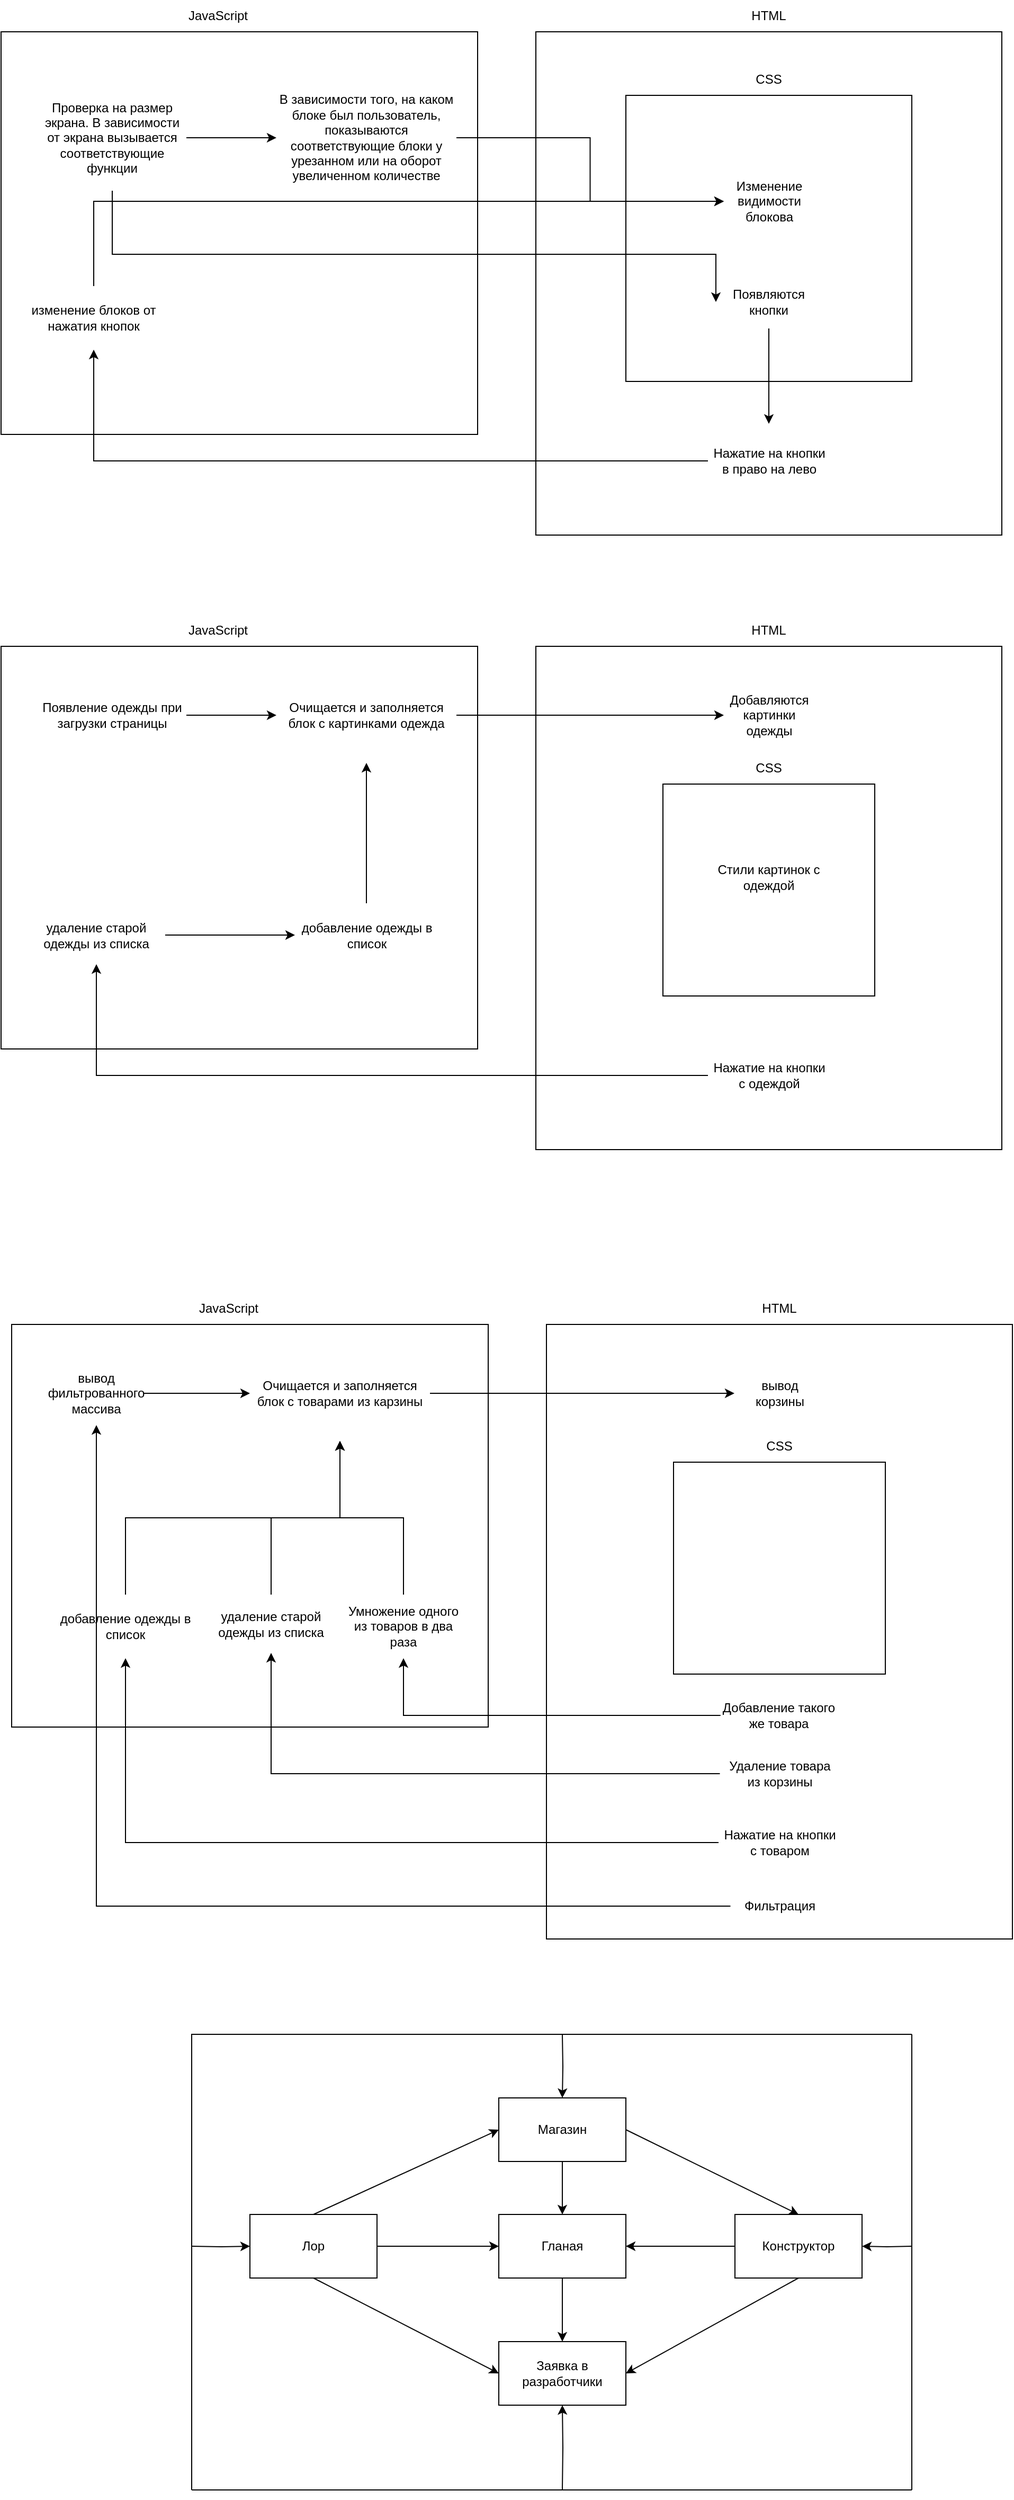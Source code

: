 <mxfile version="25.0.3">
  <diagram name="Страница — 1" id="brb0yX7rdHHqOFLEQjut">
    <mxGraphModel dx="1374" dy="625" grid="1" gridSize="10" guides="1" tooltips="1" connect="1" arrows="1" fold="1" page="1" pageScale="1" pageWidth="827" pageHeight="1169" math="0" shadow="0">
      <root>
        <mxCell id="0" />
        <mxCell id="1" parent="0" />
        <mxCell id="AYspyRgMMPXXdntxx2pI-92" style="edgeStyle=orthogonalEdgeStyle;rounded=0;orthogonalLoop=1;jettySize=auto;html=1;entryX=0.5;entryY=0;entryDx=0;entryDy=0;" edge="1" parent="1" target="AYspyRgMMPXXdntxx2pI-77">
          <mxGeometry relative="1" as="geometry">
            <mxPoint x="590" y="2080" as="sourcePoint" />
          </mxGeometry>
        </mxCell>
        <mxCell id="AYspyRgMMPXXdntxx2pI-93" style="edgeStyle=orthogonalEdgeStyle;rounded=0;orthogonalLoop=1;jettySize=auto;html=1;entryX=1;entryY=0.5;entryDx=0;entryDy=0;" edge="1" parent="1" target="AYspyRgMMPXXdntxx2pI-79">
          <mxGeometry relative="1" as="geometry">
            <mxPoint x="920" y="2280" as="sourcePoint" />
          </mxGeometry>
        </mxCell>
        <mxCell id="AYspyRgMMPXXdntxx2pI-94" style="edgeStyle=orthogonalEdgeStyle;rounded=0;orthogonalLoop=1;jettySize=auto;html=1;entryX=0.5;entryY=1;entryDx=0;entryDy=0;" edge="1" parent="1" target="AYspyRgMMPXXdntxx2pI-81">
          <mxGeometry relative="1" as="geometry">
            <mxPoint x="590" y="2510" as="sourcePoint" />
          </mxGeometry>
        </mxCell>
        <mxCell id="AYspyRgMMPXXdntxx2pI-95" style="edgeStyle=orthogonalEdgeStyle;rounded=0;orthogonalLoop=1;jettySize=auto;html=1;entryX=0;entryY=0.5;entryDx=0;entryDy=0;" edge="1" parent="1" target="AYspyRgMMPXXdntxx2pI-80">
          <mxGeometry relative="1" as="geometry">
            <mxPoint x="240" y="2280" as="sourcePoint" />
          </mxGeometry>
        </mxCell>
        <mxCell id="AYspyRgMMPXXdntxx2pI-15" value="" style="rounded=0;whiteSpace=wrap;html=1;" vertex="1" parent="1">
          <mxGeometry x="565" y="190" width="440" height="475" as="geometry" />
        </mxCell>
        <mxCell id="AYspyRgMMPXXdntxx2pI-10" value="" style="whiteSpace=wrap;html=1;aspect=fixed;" vertex="1" parent="1">
          <mxGeometry x="650" y="250" width="270" height="270" as="geometry" />
        </mxCell>
        <mxCell id="AYspyRgMMPXXdntxx2pI-1" value="" style="rounded=0;whiteSpace=wrap;html=1;" vertex="1" parent="1">
          <mxGeometry x="60" y="190" width="450" height="380" as="geometry" />
        </mxCell>
        <mxCell id="AYspyRgMMPXXdntxx2pI-3" value="JavaScript" style="text;html=1;align=center;verticalAlign=middle;whiteSpace=wrap;rounded=0;" vertex="1" parent="1">
          <mxGeometry x="235" y="160" width="60" height="30" as="geometry" />
        </mxCell>
        <mxCell id="AYspyRgMMPXXdntxx2pI-9" style="edgeStyle=orthogonalEdgeStyle;rounded=0;orthogonalLoop=1;jettySize=auto;html=1;exitX=1;exitY=0.5;exitDx=0;exitDy=0;entryX=0;entryY=0.5;entryDx=0;entryDy=0;" edge="1" parent="1" source="AYspyRgMMPXXdntxx2pI-6" target="AYspyRgMMPXXdntxx2pI-8">
          <mxGeometry relative="1" as="geometry" />
        </mxCell>
        <mxCell id="AYspyRgMMPXXdntxx2pI-14" style="edgeStyle=orthogonalEdgeStyle;rounded=0;orthogonalLoop=1;jettySize=auto;html=1;exitX=0.5;exitY=1;exitDx=0;exitDy=0;entryX=0;entryY=0.5;entryDx=0;entryDy=0;" edge="1" parent="1" source="AYspyRgMMPXXdntxx2pI-6" target="AYspyRgMMPXXdntxx2pI-13">
          <mxGeometry relative="1" as="geometry">
            <Array as="points">
              <mxPoint x="165" y="400" />
              <mxPoint x="735" y="400" />
            </Array>
          </mxGeometry>
        </mxCell>
        <mxCell id="AYspyRgMMPXXdntxx2pI-6" value="Проверка на размер экрана. В зависимости от экрана вызывается соответствующие функции" style="text;html=1;align=center;verticalAlign=middle;whiteSpace=wrap;rounded=0;" vertex="1" parent="1">
          <mxGeometry x="95" y="240" width="140" height="100" as="geometry" />
        </mxCell>
        <mxCell id="AYspyRgMMPXXdntxx2pI-7" value="Изменение видимости блокова" style="text;html=1;align=center;verticalAlign=middle;whiteSpace=wrap;rounded=0;" vertex="1" parent="1">
          <mxGeometry x="742.5" y="322.5" width="85" height="55" as="geometry" />
        </mxCell>
        <mxCell id="AYspyRgMMPXXdntxx2pI-11" style="edgeStyle=orthogonalEdgeStyle;rounded=0;orthogonalLoop=1;jettySize=auto;html=1;exitX=1;exitY=0.5;exitDx=0;exitDy=0;" edge="1" parent="1" source="AYspyRgMMPXXdntxx2pI-8" target="AYspyRgMMPXXdntxx2pI-7">
          <mxGeometry relative="1" as="geometry" />
        </mxCell>
        <mxCell id="AYspyRgMMPXXdntxx2pI-8" value="В зависимости того, на каком блоке был пользователь, показываются соответствующие блоки у урезанном или на оборот увеличенном количестве" style="text;html=1;align=center;verticalAlign=middle;whiteSpace=wrap;rounded=0;" vertex="1" parent="1">
          <mxGeometry x="320" y="210" width="170" height="160" as="geometry" />
        </mxCell>
        <mxCell id="AYspyRgMMPXXdntxx2pI-12" value="CSS" style="text;html=1;align=center;verticalAlign=middle;whiteSpace=wrap;rounded=0;" vertex="1" parent="1">
          <mxGeometry x="755" y="220" width="60" height="30" as="geometry" />
        </mxCell>
        <mxCell id="AYspyRgMMPXXdntxx2pI-17" style="edgeStyle=orthogonalEdgeStyle;rounded=0;orthogonalLoop=1;jettySize=auto;html=1;exitX=0.5;exitY=1;exitDx=0;exitDy=0;" edge="1" parent="1" source="AYspyRgMMPXXdntxx2pI-13" target="AYspyRgMMPXXdntxx2pI-16">
          <mxGeometry relative="1" as="geometry" />
        </mxCell>
        <mxCell id="AYspyRgMMPXXdntxx2pI-13" value="Появляются кнопки" style="text;html=1;align=center;verticalAlign=middle;whiteSpace=wrap;rounded=0;" vertex="1" parent="1">
          <mxGeometry x="735" y="420" width="100" height="50" as="geometry" />
        </mxCell>
        <mxCell id="AYspyRgMMPXXdntxx2pI-19" style="edgeStyle=orthogonalEdgeStyle;rounded=0;orthogonalLoop=1;jettySize=auto;html=1;exitX=0;exitY=0.5;exitDx=0;exitDy=0;entryX=0.5;entryY=1;entryDx=0;entryDy=0;" edge="1" parent="1" source="AYspyRgMMPXXdntxx2pI-16" target="AYspyRgMMPXXdntxx2pI-18">
          <mxGeometry relative="1" as="geometry" />
        </mxCell>
        <mxCell id="AYspyRgMMPXXdntxx2pI-16" value="Нажатие на кнопки в право на лево" style="text;html=1;align=center;verticalAlign=middle;whiteSpace=wrap;rounded=0;" vertex="1" parent="1">
          <mxGeometry x="727.5" y="560" width="115" height="70" as="geometry" />
        </mxCell>
        <mxCell id="AYspyRgMMPXXdntxx2pI-22" style="edgeStyle=orthogonalEdgeStyle;rounded=0;orthogonalLoop=1;jettySize=auto;html=1;exitX=0.5;exitY=0;exitDx=0;exitDy=0;entryX=0;entryY=0.5;entryDx=0;entryDy=0;" edge="1" parent="1" source="AYspyRgMMPXXdntxx2pI-18" target="AYspyRgMMPXXdntxx2pI-7">
          <mxGeometry relative="1" as="geometry" />
        </mxCell>
        <mxCell id="AYspyRgMMPXXdntxx2pI-18" value="изменение блоков от нажатия кнопок" style="text;html=1;align=center;verticalAlign=middle;whiteSpace=wrap;rounded=0;" vertex="1" parent="1">
          <mxGeometry x="80" y="430" width="135" height="60" as="geometry" />
        </mxCell>
        <mxCell id="AYspyRgMMPXXdntxx2pI-23" value="HTML" style="text;html=1;align=center;verticalAlign=middle;whiteSpace=wrap;rounded=0;" vertex="1" parent="1">
          <mxGeometry x="755" y="160" width="60" height="30" as="geometry" />
        </mxCell>
        <mxCell id="AYspyRgMMPXXdntxx2pI-24" value="" style="rounded=0;whiteSpace=wrap;html=1;" vertex="1" parent="1">
          <mxGeometry x="565" y="770" width="440" height="475" as="geometry" />
        </mxCell>
        <mxCell id="AYspyRgMMPXXdntxx2pI-25" value="" style="whiteSpace=wrap;html=1;aspect=fixed;" vertex="1" parent="1">
          <mxGeometry x="685" y="900" width="200" height="200" as="geometry" />
        </mxCell>
        <mxCell id="AYspyRgMMPXXdntxx2pI-26" value="" style="rounded=0;whiteSpace=wrap;html=1;" vertex="1" parent="1">
          <mxGeometry x="60" y="770" width="450" height="380" as="geometry" />
        </mxCell>
        <mxCell id="AYspyRgMMPXXdntxx2pI-27" value="JavaScript" style="text;html=1;align=center;verticalAlign=middle;whiteSpace=wrap;rounded=0;" vertex="1" parent="1">
          <mxGeometry x="235" y="740" width="60" height="30" as="geometry" />
        </mxCell>
        <mxCell id="AYspyRgMMPXXdntxx2pI-28" style="edgeStyle=orthogonalEdgeStyle;rounded=0;orthogonalLoop=1;jettySize=auto;html=1;exitX=1;exitY=0.5;exitDx=0;exitDy=0;entryX=0;entryY=0.5;entryDx=0;entryDy=0;" edge="1" parent="1" source="AYspyRgMMPXXdntxx2pI-30" target="AYspyRgMMPXXdntxx2pI-33">
          <mxGeometry relative="1" as="geometry" />
        </mxCell>
        <mxCell id="AYspyRgMMPXXdntxx2pI-30" value="Появление одежды при загрузки страницы" style="text;html=1;align=center;verticalAlign=middle;whiteSpace=wrap;rounded=0;" vertex="1" parent="1">
          <mxGeometry x="95" y="785" width="140" height="100" as="geometry" />
        </mxCell>
        <mxCell id="AYspyRgMMPXXdntxx2pI-31" value="Добавляются картинки одежды" style="text;html=1;align=center;verticalAlign=middle;whiteSpace=wrap;rounded=0;" vertex="1" parent="1">
          <mxGeometry x="742.5" y="807.5" width="85" height="55" as="geometry" />
        </mxCell>
        <mxCell id="AYspyRgMMPXXdntxx2pI-32" style="edgeStyle=orthogonalEdgeStyle;rounded=0;orthogonalLoop=1;jettySize=auto;html=1;exitX=1;exitY=0.5;exitDx=0;exitDy=0;" edge="1" parent="1" source="AYspyRgMMPXXdntxx2pI-33" target="AYspyRgMMPXXdntxx2pI-31">
          <mxGeometry relative="1" as="geometry" />
        </mxCell>
        <mxCell id="AYspyRgMMPXXdntxx2pI-33" value="Очищается и заполняется блок с картинками одежда" style="text;html=1;align=center;verticalAlign=middle;whiteSpace=wrap;rounded=0;" vertex="1" parent="1">
          <mxGeometry x="320" y="790" width="170" height="90" as="geometry" />
        </mxCell>
        <mxCell id="AYspyRgMMPXXdntxx2pI-34" value="CSS" style="text;html=1;align=center;verticalAlign=middle;whiteSpace=wrap;rounded=0;" vertex="1" parent="1">
          <mxGeometry x="755" y="870" width="60" height="30" as="geometry" />
        </mxCell>
        <mxCell id="AYspyRgMMPXXdntxx2pI-36" value="Стили картинок с одеждой" style="text;html=1;align=center;verticalAlign=middle;whiteSpace=wrap;rounded=0;" vertex="1" parent="1">
          <mxGeometry x="735" y="962.5" width="100" height="50" as="geometry" />
        </mxCell>
        <mxCell id="AYspyRgMMPXXdntxx2pI-37" style="edgeStyle=orthogonalEdgeStyle;rounded=0;orthogonalLoop=1;jettySize=auto;html=1;exitX=0;exitY=0.5;exitDx=0;exitDy=0;entryX=0.5;entryY=1;entryDx=0;entryDy=0;" edge="1" parent="1" source="AYspyRgMMPXXdntxx2pI-38" target="AYspyRgMMPXXdntxx2pI-42">
          <mxGeometry relative="1" as="geometry" />
        </mxCell>
        <mxCell id="AYspyRgMMPXXdntxx2pI-38" value="Нажатие на кнопки c одеждой" style="text;html=1;align=center;verticalAlign=middle;whiteSpace=wrap;rounded=0;" vertex="1" parent="1">
          <mxGeometry x="727.5" y="1140" width="115" height="70" as="geometry" />
        </mxCell>
        <mxCell id="AYspyRgMMPXXdntxx2pI-44" style="edgeStyle=orthogonalEdgeStyle;rounded=0;orthogonalLoop=1;jettySize=auto;html=1;exitX=0.5;exitY=0;exitDx=0;exitDy=0;" edge="1" parent="1" source="AYspyRgMMPXXdntxx2pI-40" target="AYspyRgMMPXXdntxx2pI-33">
          <mxGeometry relative="1" as="geometry" />
        </mxCell>
        <mxCell id="AYspyRgMMPXXdntxx2pI-40" value="добавление одежды в список" style="text;html=1;align=center;verticalAlign=middle;whiteSpace=wrap;rounded=0;" vertex="1" parent="1">
          <mxGeometry x="337.5" y="1012.5" width="135" height="60" as="geometry" />
        </mxCell>
        <mxCell id="AYspyRgMMPXXdntxx2pI-41" value="HTML" style="text;html=1;align=center;verticalAlign=middle;whiteSpace=wrap;rounded=0;" vertex="1" parent="1">
          <mxGeometry x="755" y="740" width="60" height="30" as="geometry" />
        </mxCell>
        <mxCell id="AYspyRgMMPXXdntxx2pI-43" style="edgeStyle=orthogonalEdgeStyle;rounded=0;orthogonalLoop=1;jettySize=auto;html=1;exitX=1;exitY=0.5;exitDx=0;exitDy=0;" edge="1" parent="1" source="AYspyRgMMPXXdntxx2pI-42" target="AYspyRgMMPXXdntxx2pI-40">
          <mxGeometry relative="1" as="geometry" />
        </mxCell>
        <mxCell id="AYspyRgMMPXXdntxx2pI-42" value="удаление старой одежды из списка" style="text;html=1;align=center;verticalAlign=middle;whiteSpace=wrap;rounded=0;" vertex="1" parent="1">
          <mxGeometry x="85" y="1015" width="130" height="55" as="geometry" />
        </mxCell>
        <mxCell id="AYspyRgMMPXXdntxx2pI-45" value="" style="rounded=0;whiteSpace=wrap;html=1;" vertex="1" parent="1">
          <mxGeometry x="575" y="1410" width="440" height="580" as="geometry" />
        </mxCell>
        <mxCell id="AYspyRgMMPXXdntxx2pI-46" value="" style="whiteSpace=wrap;html=1;aspect=fixed;" vertex="1" parent="1">
          <mxGeometry x="695" y="1540" width="200" height="200" as="geometry" />
        </mxCell>
        <mxCell id="AYspyRgMMPXXdntxx2pI-47" value="" style="rounded=0;whiteSpace=wrap;html=1;" vertex="1" parent="1">
          <mxGeometry x="70" y="1410" width="450" height="380" as="geometry" />
        </mxCell>
        <mxCell id="AYspyRgMMPXXdntxx2pI-48" value="JavaScript" style="text;html=1;align=center;verticalAlign=middle;whiteSpace=wrap;rounded=0;" vertex="1" parent="1">
          <mxGeometry x="245" y="1380" width="60" height="30" as="geometry" />
        </mxCell>
        <mxCell id="AYspyRgMMPXXdntxx2pI-51" value="вывод корзины" style="text;html=1;align=center;verticalAlign=middle;whiteSpace=wrap;rounded=0;" vertex="1" parent="1">
          <mxGeometry x="752.5" y="1447.5" width="85" height="55" as="geometry" />
        </mxCell>
        <mxCell id="AYspyRgMMPXXdntxx2pI-52" style="edgeStyle=orthogonalEdgeStyle;rounded=0;orthogonalLoop=1;jettySize=auto;html=1;exitX=1;exitY=0.5;exitDx=0;exitDy=0;" edge="1" parent="1" source="AYspyRgMMPXXdntxx2pI-53" target="AYspyRgMMPXXdntxx2pI-51">
          <mxGeometry relative="1" as="geometry" />
        </mxCell>
        <mxCell id="AYspyRgMMPXXdntxx2pI-53" value="Очищается и заполняется блок с товарами из карзины" style="text;html=1;align=center;verticalAlign=middle;whiteSpace=wrap;rounded=0;" vertex="1" parent="1">
          <mxGeometry x="295" y="1430" width="170" height="90" as="geometry" />
        </mxCell>
        <mxCell id="AYspyRgMMPXXdntxx2pI-54" value="CSS" style="text;html=1;align=center;verticalAlign=middle;whiteSpace=wrap;rounded=0;" vertex="1" parent="1">
          <mxGeometry x="765" y="1510" width="60" height="30" as="geometry" />
        </mxCell>
        <mxCell id="AYspyRgMMPXXdntxx2pI-64" style="edgeStyle=orthogonalEdgeStyle;rounded=0;orthogonalLoop=1;jettySize=auto;html=1;entryX=0.5;entryY=1;entryDx=0;entryDy=0;" edge="1" parent="1" source="AYspyRgMMPXXdntxx2pI-57" target="AYspyRgMMPXXdntxx2pI-59">
          <mxGeometry relative="1" as="geometry" />
        </mxCell>
        <mxCell id="AYspyRgMMPXXdntxx2pI-57" value="Нажатие на кнопки c товаром" style="text;html=1;align=center;verticalAlign=middle;whiteSpace=wrap;rounded=0;" vertex="1" parent="1">
          <mxGeometry x="737.5" y="1864" width="115" height="70" as="geometry" />
        </mxCell>
        <mxCell id="AYspyRgMMPXXdntxx2pI-58" style="edgeStyle=orthogonalEdgeStyle;rounded=0;orthogonalLoop=1;jettySize=auto;html=1;exitX=0.5;exitY=0;exitDx=0;exitDy=0;" edge="1" parent="1" source="AYspyRgMMPXXdntxx2pI-59" target="AYspyRgMMPXXdntxx2pI-53">
          <mxGeometry relative="1" as="geometry" />
        </mxCell>
        <mxCell id="AYspyRgMMPXXdntxx2pI-59" value="добавление одежды в список" style="text;html=1;align=center;verticalAlign=middle;whiteSpace=wrap;rounded=0;" vertex="1" parent="1">
          <mxGeometry x="110" y="1665" width="135" height="60" as="geometry" />
        </mxCell>
        <mxCell id="AYspyRgMMPXXdntxx2pI-60" value="HTML" style="text;html=1;align=center;verticalAlign=middle;whiteSpace=wrap;rounded=0;" vertex="1" parent="1">
          <mxGeometry x="765" y="1380" width="60" height="30" as="geometry" />
        </mxCell>
        <mxCell id="AYspyRgMMPXXdntxx2pI-71" style="edgeStyle=orthogonalEdgeStyle;rounded=0;orthogonalLoop=1;jettySize=auto;html=1;exitX=0.5;exitY=0;exitDx=0;exitDy=0;" edge="1" parent="1" source="AYspyRgMMPXXdntxx2pI-62" target="AYspyRgMMPXXdntxx2pI-53">
          <mxGeometry relative="1" as="geometry" />
        </mxCell>
        <mxCell id="AYspyRgMMPXXdntxx2pI-62" value="удаление старой одежды из списка" style="text;html=1;align=center;verticalAlign=middle;whiteSpace=wrap;rounded=0;" vertex="1" parent="1">
          <mxGeometry x="250" y="1665" width="130" height="55" as="geometry" />
        </mxCell>
        <mxCell id="AYspyRgMMPXXdntxx2pI-67" style="edgeStyle=orthogonalEdgeStyle;rounded=0;orthogonalLoop=1;jettySize=auto;html=1;exitX=0;exitY=0.5;exitDx=0;exitDy=0;entryX=0.5;entryY=1;entryDx=0;entryDy=0;" edge="1" parent="1" source="AYspyRgMMPXXdntxx2pI-65" target="AYspyRgMMPXXdntxx2pI-62">
          <mxGeometry relative="1" as="geometry" />
        </mxCell>
        <mxCell id="AYspyRgMMPXXdntxx2pI-65" value="Удаление товара из корзины" style="text;html=1;align=center;verticalAlign=middle;whiteSpace=wrap;rounded=0;" vertex="1" parent="1">
          <mxGeometry x="738.75" y="1804" width="112.5" height="60" as="geometry" />
        </mxCell>
        <mxCell id="AYspyRgMMPXXdntxx2pI-70" style="edgeStyle=orthogonalEdgeStyle;rounded=0;orthogonalLoop=1;jettySize=auto;html=1;exitX=0;exitY=0.5;exitDx=0;exitDy=0;entryX=0.5;entryY=1;entryDx=0;entryDy=0;" edge="1" parent="1" source="AYspyRgMMPXXdntxx2pI-68" target="AYspyRgMMPXXdntxx2pI-69">
          <mxGeometry relative="1" as="geometry" />
        </mxCell>
        <mxCell id="AYspyRgMMPXXdntxx2pI-68" value="Добавление такого же товара" style="text;html=1;align=center;verticalAlign=middle;whiteSpace=wrap;rounded=0;" vertex="1" parent="1">
          <mxGeometry x="739.37" y="1754" width="111.25" height="50" as="geometry" />
        </mxCell>
        <mxCell id="AYspyRgMMPXXdntxx2pI-72" style="edgeStyle=orthogonalEdgeStyle;rounded=0;orthogonalLoop=1;jettySize=auto;html=1;exitX=0.5;exitY=0;exitDx=0;exitDy=0;entryX=0.5;entryY=1;entryDx=0;entryDy=0;" edge="1" parent="1" source="AYspyRgMMPXXdntxx2pI-69" target="AYspyRgMMPXXdntxx2pI-53">
          <mxGeometry relative="1" as="geometry" />
        </mxCell>
        <mxCell id="AYspyRgMMPXXdntxx2pI-69" value="Умножение одного из товаров в два раза" style="text;html=1;align=center;verticalAlign=middle;whiteSpace=wrap;rounded=0;" vertex="1" parent="1">
          <mxGeometry x="380" y="1665" width="120" height="60" as="geometry" />
        </mxCell>
        <mxCell id="AYspyRgMMPXXdntxx2pI-74" style="edgeStyle=orthogonalEdgeStyle;rounded=0;orthogonalLoop=1;jettySize=auto;html=1;exitX=1;exitY=0.5;exitDx=0;exitDy=0;entryX=0;entryY=0.5;entryDx=0;entryDy=0;" edge="1" parent="1" source="AYspyRgMMPXXdntxx2pI-73" target="AYspyRgMMPXXdntxx2pI-53">
          <mxGeometry relative="1" as="geometry" />
        </mxCell>
        <mxCell id="AYspyRgMMPXXdntxx2pI-73" value="вывод фильтрованного массива" style="text;html=1;align=center;verticalAlign=middle;whiteSpace=wrap;rounded=0;" vertex="1" parent="1">
          <mxGeometry x="105" y="1445" width="90" height="60" as="geometry" />
        </mxCell>
        <mxCell id="AYspyRgMMPXXdntxx2pI-76" style="edgeStyle=orthogonalEdgeStyle;rounded=0;orthogonalLoop=1;jettySize=auto;html=1;exitX=0;exitY=0.5;exitDx=0;exitDy=0;entryX=0.5;entryY=1;entryDx=0;entryDy=0;" edge="1" parent="1" source="AYspyRgMMPXXdntxx2pI-75" target="AYspyRgMMPXXdntxx2pI-73">
          <mxGeometry relative="1" as="geometry" />
        </mxCell>
        <mxCell id="AYspyRgMMPXXdntxx2pI-75" value="Фильтрация" style="text;html=1;align=center;verticalAlign=middle;whiteSpace=wrap;rounded=0;" vertex="1" parent="1">
          <mxGeometry x="748.74" y="1934" width="92.5" height="50" as="geometry" />
        </mxCell>
        <mxCell id="AYspyRgMMPXXdntxx2pI-85" style="rounded=0;orthogonalLoop=1;jettySize=auto;html=1;exitX=1;exitY=0.5;exitDx=0;exitDy=0;entryX=0.5;entryY=0;entryDx=0;entryDy=0;" edge="1" parent="1" source="AYspyRgMMPXXdntxx2pI-77" target="AYspyRgMMPXXdntxx2pI-79">
          <mxGeometry relative="1" as="geometry" />
        </mxCell>
        <mxCell id="AYspyRgMMPXXdntxx2pI-89" style="edgeStyle=orthogonalEdgeStyle;rounded=0;orthogonalLoop=1;jettySize=auto;html=1;exitX=0.5;exitY=1;exitDx=0;exitDy=0;entryX=0.5;entryY=0;entryDx=0;entryDy=0;" edge="1" parent="1" source="AYspyRgMMPXXdntxx2pI-77" target="AYspyRgMMPXXdntxx2pI-78">
          <mxGeometry relative="1" as="geometry" />
        </mxCell>
        <mxCell id="AYspyRgMMPXXdntxx2pI-77" value="Магазин" style="rounded=0;whiteSpace=wrap;html=1;" vertex="1" parent="1">
          <mxGeometry x="530" y="2140" width="120" height="60" as="geometry" />
        </mxCell>
        <mxCell id="AYspyRgMMPXXdntxx2pI-88" style="edgeStyle=orthogonalEdgeStyle;rounded=0;orthogonalLoop=1;jettySize=auto;html=1;exitX=0.5;exitY=1;exitDx=0;exitDy=0;entryX=0.5;entryY=0;entryDx=0;entryDy=0;" edge="1" parent="1" source="AYspyRgMMPXXdntxx2pI-78" target="AYspyRgMMPXXdntxx2pI-81">
          <mxGeometry relative="1" as="geometry" />
        </mxCell>
        <mxCell id="AYspyRgMMPXXdntxx2pI-78" value="Гланая" style="rounded=0;whiteSpace=wrap;html=1;" vertex="1" parent="1">
          <mxGeometry x="530" y="2250" width="120" height="60" as="geometry" />
        </mxCell>
        <mxCell id="AYspyRgMMPXXdntxx2pI-86" style="rounded=0;orthogonalLoop=1;jettySize=auto;html=1;exitX=0.5;exitY=1;exitDx=0;exitDy=0;entryX=1;entryY=0.5;entryDx=0;entryDy=0;" edge="1" parent="1" source="AYspyRgMMPXXdntxx2pI-79" target="AYspyRgMMPXXdntxx2pI-81">
          <mxGeometry relative="1" as="geometry" />
        </mxCell>
        <mxCell id="AYspyRgMMPXXdntxx2pI-87" style="edgeStyle=orthogonalEdgeStyle;rounded=0;orthogonalLoop=1;jettySize=auto;html=1;exitX=0;exitY=0.5;exitDx=0;exitDy=0;entryX=1;entryY=0.5;entryDx=0;entryDy=0;" edge="1" parent="1" source="AYspyRgMMPXXdntxx2pI-79" target="AYspyRgMMPXXdntxx2pI-78">
          <mxGeometry relative="1" as="geometry" />
        </mxCell>
        <mxCell id="AYspyRgMMPXXdntxx2pI-79" value="Конструктор" style="rounded=0;whiteSpace=wrap;html=1;" vertex="1" parent="1">
          <mxGeometry x="753" y="2250" width="120" height="60" as="geometry" />
        </mxCell>
        <mxCell id="AYspyRgMMPXXdntxx2pI-82" style="rounded=0;orthogonalLoop=1;jettySize=auto;html=1;exitX=0.5;exitY=0;exitDx=0;exitDy=0;entryX=0;entryY=0.5;entryDx=0;entryDy=0;" edge="1" parent="1" source="AYspyRgMMPXXdntxx2pI-80" target="AYspyRgMMPXXdntxx2pI-77">
          <mxGeometry relative="1" as="geometry" />
        </mxCell>
        <mxCell id="AYspyRgMMPXXdntxx2pI-83" style="rounded=0;orthogonalLoop=1;jettySize=auto;html=1;exitX=0.5;exitY=1;exitDx=0;exitDy=0;entryX=0;entryY=0.5;entryDx=0;entryDy=0;" edge="1" parent="1" source="AYspyRgMMPXXdntxx2pI-80" target="AYspyRgMMPXXdntxx2pI-81">
          <mxGeometry relative="1" as="geometry" />
        </mxCell>
        <mxCell id="AYspyRgMMPXXdntxx2pI-84" style="edgeStyle=orthogonalEdgeStyle;rounded=0;orthogonalLoop=1;jettySize=auto;html=1;exitX=1;exitY=0.5;exitDx=0;exitDy=0;entryX=0;entryY=0.5;entryDx=0;entryDy=0;" edge="1" parent="1" source="AYspyRgMMPXXdntxx2pI-80" target="AYspyRgMMPXXdntxx2pI-78">
          <mxGeometry relative="1" as="geometry" />
        </mxCell>
        <mxCell id="AYspyRgMMPXXdntxx2pI-80" value="Лор" style="rounded=0;whiteSpace=wrap;html=1;" vertex="1" parent="1">
          <mxGeometry x="295" y="2250" width="120" height="60" as="geometry" />
        </mxCell>
        <mxCell id="AYspyRgMMPXXdntxx2pI-81" value="Заявка в разработчики" style="rounded=0;whiteSpace=wrap;html=1;" vertex="1" parent="1">
          <mxGeometry x="530" y="2370" width="120" height="60" as="geometry" />
        </mxCell>
        <mxCell id="AYspyRgMMPXXdntxx2pI-98" value="" style="endArrow=none;html=1;rounded=0;" edge="1" parent="1">
          <mxGeometry width="50" height="50" relative="1" as="geometry">
            <mxPoint x="240" y="2510" as="sourcePoint" />
            <mxPoint x="920" y="2080" as="targetPoint" />
            <Array as="points">
              <mxPoint x="240" y="2080" />
            </Array>
          </mxGeometry>
        </mxCell>
        <mxCell id="AYspyRgMMPXXdntxx2pI-99" value="" style="endArrow=none;html=1;rounded=0;" edge="1" parent="1">
          <mxGeometry width="50" height="50" relative="1" as="geometry">
            <mxPoint x="240" y="2510" as="sourcePoint" />
            <mxPoint x="920" y="2510" as="targetPoint" />
          </mxGeometry>
        </mxCell>
        <mxCell id="AYspyRgMMPXXdntxx2pI-100" value="" style="endArrow=none;html=1;rounded=0;" edge="1" parent="1">
          <mxGeometry width="50" height="50" relative="1" as="geometry">
            <mxPoint x="920" y="2510" as="sourcePoint" />
            <mxPoint x="920" y="2080" as="targetPoint" />
          </mxGeometry>
        </mxCell>
      </root>
    </mxGraphModel>
  </diagram>
</mxfile>
